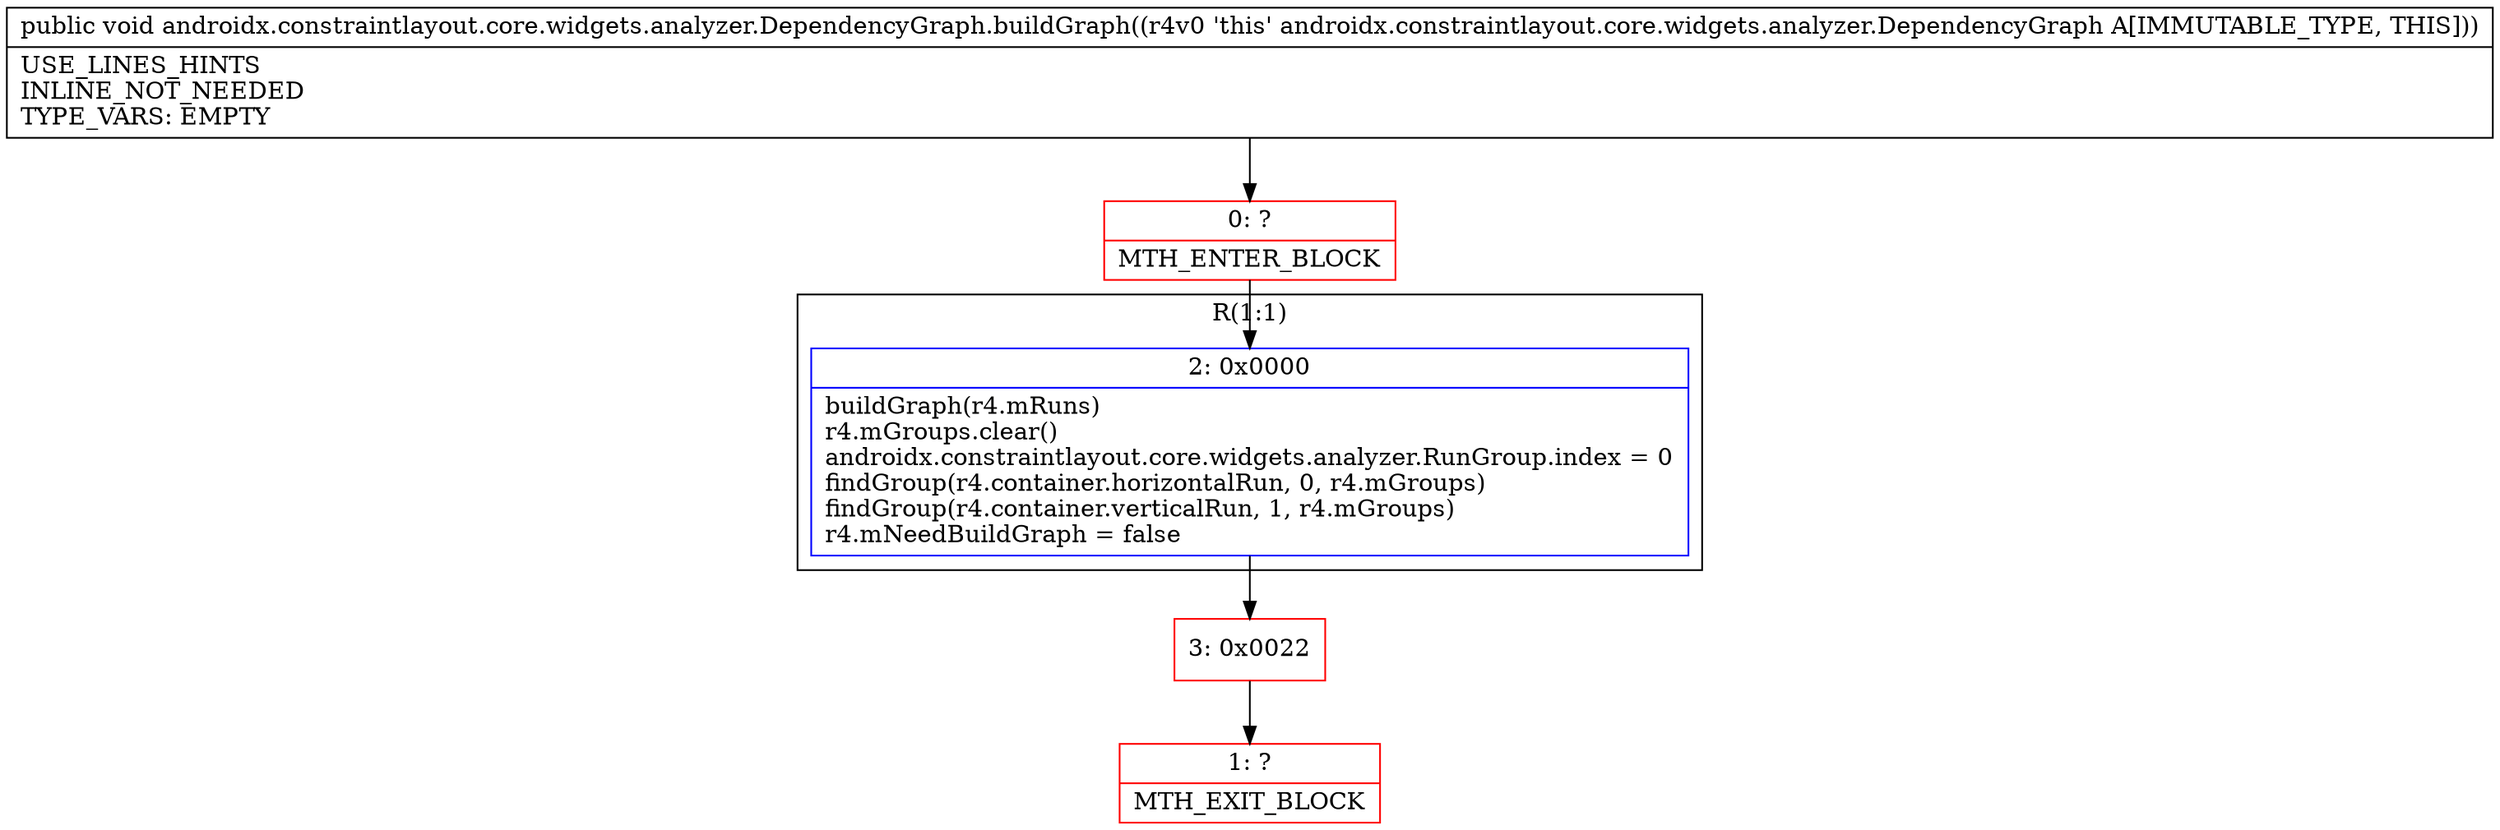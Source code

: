 digraph "CFG forandroidx.constraintlayout.core.widgets.analyzer.DependencyGraph.buildGraph()V" {
subgraph cluster_Region_74650458 {
label = "R(1:1)";
node [shape=record,color=blue];
Node_2 [shape=record,label="{2\:\ 0x0000|buildGraph(r4.mRuns)\lr4.mGroups.clear()\landroidx.constraintlayout.core.widgets.analyzer.RunGroup.index = 0\lfindGroup(r4.container.horizontalRun, 0, r4.mGroups)\lfindGroup(r4.container.verticalRun, 1, r4.mGroups)\lr4.mNeedBuildGraph = false\l}"];
}
Node_0 [shape=record,color=red,label="{0\:\ ?|MTH_ENTER_BLOCK\l}"];
Node_3 [shape=record,color=red,label="{3\:\ 0x0022}"];
Node_1 [shape=record,color=red,label="{1\:\ ?|MTH_EXIT_BLOCK\l}"];
MethodNode[shape=record,label="{public void androidx.constraintlayout.core.widgets.analyzer.DependencyGraph.buildGraph((r4v0 'this' androidx.constraintlayout.core.widgets.analyzer.DependencyGraph A[IMMUTABLE_TYPE, THIS]))  | USE_LINES_HINTS\lINLINE_NOT_NEEDED\lTYPE_VARS: EMPTY\l}"];
MethodNode -> Node_0;Node_2 -> Node_3;
Node_0 -> Node_2;
Node_3 -> Node_1;
}

